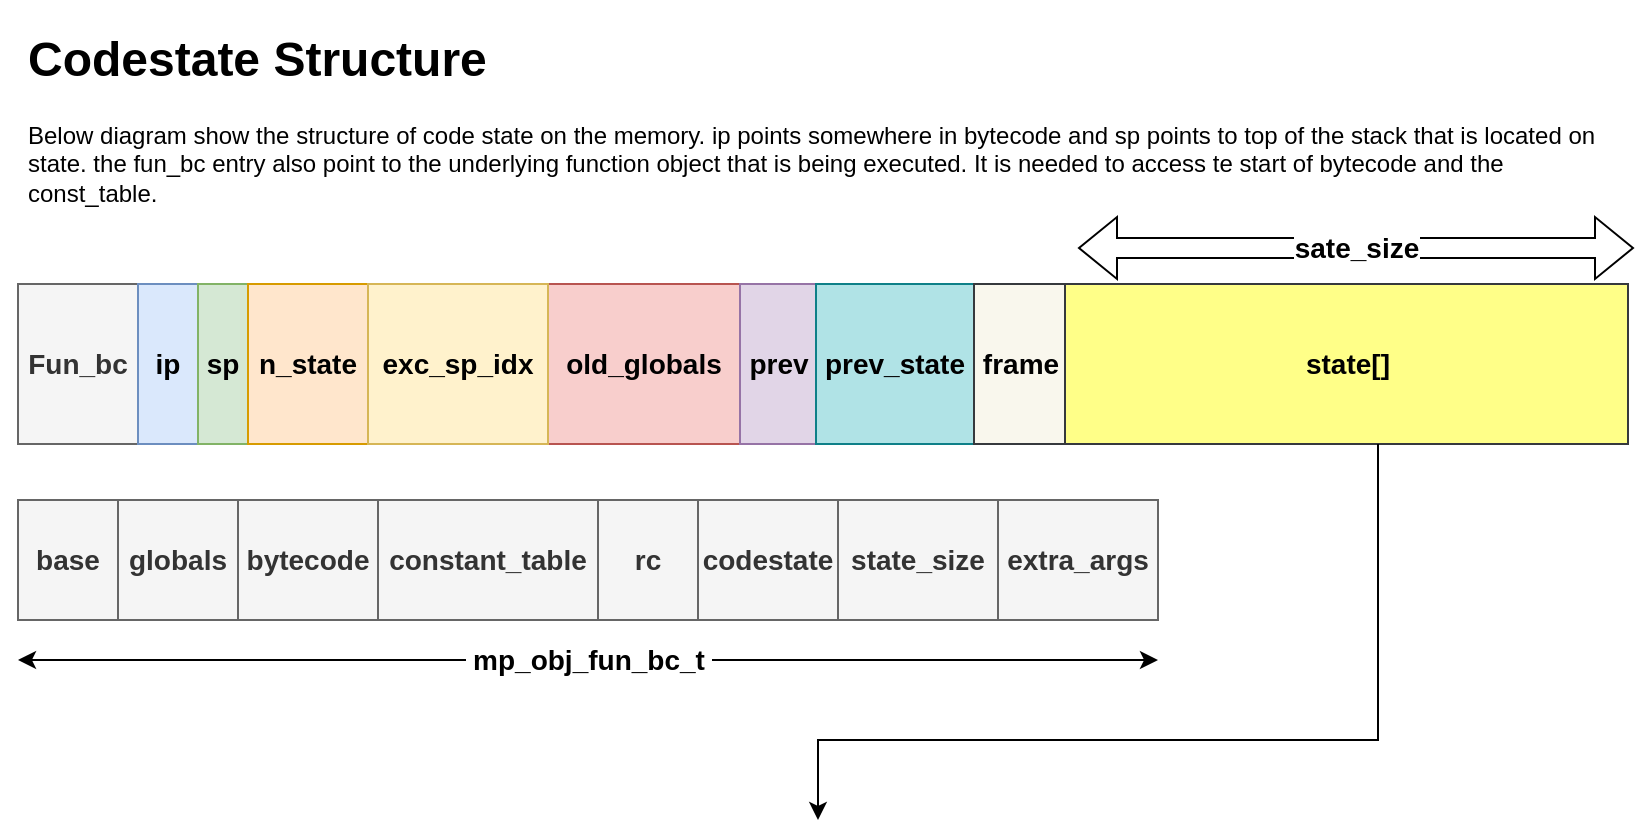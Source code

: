<mxfile version="15.9.4" type="github">
  <diagram id="Xi_2tpuAvu5uZQwvn5Ua" name="Page-1">
    <mxGraphModel dx="914" dy="454" grid="1" gridSize="10" guides="1" tooltips="1" connect="1" arrows="1" fold="1" page="1" pageScale="1" pageWidth="850" pageHeight="1100" math="0" shadow="0">
      <root>
        <mxCell id="0" />
        <mxCell id="1" parent="0" />
        <mxCell id="Hi1VyCGhMOIUi_0tD9En-12" value="&lt;h1&gt;Codestate Structure&lt;br&gt;&lt;/h1&gt;Below diagram show the structure of code state on the memory. ip points somewhere in bytecode and sp points to top of the stack that is located on state. the fun_bc entry also point to the underlying function object that is being executed. It is needed to access te start of bytecode and the const_table." style="text;html=1;strokeColor=none;fillColor=none;spacing=5;spacingTop=-20;whiteSpace=wrap;overflow=hidden;rounded=0;" vertex="1" parent="1">
          <mxGeometry x="30" y="40" width="810" height="100" as="geometry" />
        </mxCell>
        <mxCell id="Hi1VyCGhMOIUi_0tD9En-23" value="" style="group" vertex="1" connectable="0" parent="1">
          <mxGeometry x="30" y="154" width="808" height="98" as="geometry" />
        </mxCell>
        <mxCell id="Hi1VyCGhMOIUi_0tD9En-1" value="Fun_bc" style="rounded=0;whiteSpace=wrap;html=1;fontStyle=1;horizontal=1;verticalAlign=middle;fontSize=14;fillColor=#f5f5f5;fontColor=#333333;strokeColor=#666666;" vertex="1" parent="Hi1VyCGhMOIUi_0tD9En-23">
          <mxGeometry y="18" width="60" height="80" as="geometry" />
        </mxCell>
        <mxCell id="Hi1VyCGhMOIUi_0tD9En-2" value="ip" style="rounded=0;whiteSpace=wrap;html=1;fontStyle=1;horizontal=1;fontSize=14;fillColor=#dae8fc;strokeColor=#6c8ebf;" vertex="1" parent="Hi1VyCGhMOIUi_0tD9En-23">
          <mxGeometry x="60" y="18" width="30" height="80" as="geometry" />
        </mxCell>
        <mxCell id="Hi1VyCGhMOIUi_0tD9En-3" value="sp" style="rounded=0;whiteSpace=wrap;html=1;fontStyle=1;horizontal=1;fontSize=14;fillColor=#d5e8d4;strokeColor=#82b366;" vertex="1" parent="Hi1VyCGhMOIUi_0tD9En-23">
          <mxGeometry x="90" y="18" width="25" height="80" as="geometry" />
        </mxCell>
        <mxCell id="Hi1VyCGhMOIUi_0tD9En-4" value="n_state" style="rounded=0;whiteSpace=wrap;html=1;fontStyle=1;horizontal=1;fontSize=14;fillColor=#ffe6cc;strokeColor=#d79b00;" vertex="1" parent="Hi1VyCGhMOIUi_0tD9En-23">
          <mxGeometry x="115" y="18" width="60" height="80" as="geometry" />
        </mxCell>
        <mxCell id="Hi1VyCGhMOIUi_0tD9En-5" value="&lt;div style=&quot;font-size: 14px;&quot;&gt;old_globals&lt;/div&gt;" style="rounded=0;whiteSpace=wrap;html=1;fontStyle=1;horizontal=1;fontSize=14;fillColor=#f8cecc;strokeColor=#b85450;" vertex="1" parent="Hi1VyCGhMOIUi_0tD9En-23">
          <mxGeometry x="264" y="18" width="98" height="80" as="geometry" />
        </mxCell>
        <mxCell id="Hi1VyCGhMOIUi_0tD9En-6" value="exc_sp_idx" style="rounded=0;whiteSpace=wrap;html=1;fontStyle=1;horizontal=1;fontSize=14;fillColor=#fff2cc;strokeColor=#d6b656;" vertex="1" parent="Hi1VyCGhMOIUi_0tD9En-23">
          <mxGeometry x="175" y="18" width="90" height="80" as="geometry" />
        </mxCell>
        <mxCell id="Hi1VyCGhMOIUi_0tD9En-7" value="prev" style="rounded=0;whiteSpace=wrap;html=1;fontStyle=1;horizontal=1;fontSize=14;fillColor=#e1d5e7;strokeColor=#9673a6;" vertex="1" parent="Hi1VyCGhMOIUi_0tD9En-23">
          <mxGeometry x="361" y="18" width="39" height="80" as="geometry" />
        </mxCell>
        <mxCell id="Hi1VyCGhMOIUi_0tD9En-8" value="&lt;div style=&quot;font-size: 14px;&quot;&gt;prev_state&lt;/div&gt;" style="rounded=0;whiteSpace=wrap;html=1;fontStyle=1;horizontal=1;fontSize=14;fillColor=#b0e3e6;strokeColor=#0e8088;" vertex="1" parent="Hi1VyCGhMOIUi_0tD9En-23">
          <mxGeometry x="399" y="18" width="79" height="80" as="geometry" />
        </mxCell>
        <mxCell id="Hi1VyCGhMOIUi_0tD9En-9" value="frame" style="rounded=0;whiteSpace=wrap;html=1;fontStyle=1;horizontal=1;fontSize=14;fillColor=#f9f7ed;strokeColor=#36393d;" vertex="1" parent="Hi1VyCGhMOIUi_0tD9En-23">
          <mxGeometry x="478" y="18" width="46.5" height="80" as="geometry" />
        </mxCell>
        <mxCell id="Hi1VyCGhMOIUi_0tD9En-10" value="state[]" style="rounded=0;whiteSpace=wrap;html=1;fontStyle=1;horizontal=1;fontSize=14;fillColor=#ffff88;strokeColor=#36393d;" vertex="1" parent="Hi1VyCGhMOIUi_0tD9En-23">
          <mxGeometry x="523.5" y="18" width="281.5" height="80" as="geometry" />
        </mxCell>
        <mxCell id="Hi1VyCGhMOIUi_0tD9En-11" value="sate_size" style="shape=flexArrow;endArrow=classic;startArrow=classic;html=1;rounded=0;fontSize=14;fillColor=default;fontStyle=1" edge="1" parent="Hi1VyCGhMOIUi_0tD9En-23">
          <mxGeometry width="100" height="100" relative="1" as="geometry">
            <mxPoint x="530" as="sourcePoint" />
            <mxPoint x="808" as="targetPoint" />
          </mxGeometry>
        </mxCell>
        <mxCell id="Hi1VyCGhMOIUi_0tD9En-26" value="" style="group" vertex="1" connectable="0" parent="1">
          <mxGeometry x="30" y="280" width="570" height="80" as="geometry" />
        </mxCell>
        <mxCell id="Hi1VyCGhMOIUi_0tD9En-22" value="" style="group;fillColor=#f5f5f5;fontColor=#333333;strokeColor=#666666;" vertex="1" connectable="0" parent="Hi1VyCGhMOIUi_0tD9En-26">
          <mxGeometry width="570" height="60" as="geometry" />
        </mxCell>
        <mxCell id="Hi1VyCGhMOIUi_0tD9En-13" value="base" style="rounded=0;whiteSpace=wrap;html=1;fontSize=14;fontStyle=1;fillColor=#f5f5f5;strokeColor=#666666;fontColor=#333333;" vertex="1" parent="Hi1VyCGhMOIUi_0tD9En-22">
          <mxGeometry width="50" height="60" as="geometry" />
        </mxCell>
        <mxCell id="Hi1VyCGhMOIUi_0tD9En-15" value="globals" style="rounded=0;whiteSpace=wrap;html=1;fontSize=14;fontStyle=1;fillColor=#f5f5f5;fontColor=#333333;strokeColor=#666666;" vertex="1" parent="Hi1VyCGhMOIUi_0tD9En-22">
          <mxGeometry x="50" width="60" height="60" as="geometry" />
        </mxCell>
        <mxCell id="Hi1VyCGhMOIUi_0tD9En-16" value="bytecode" style="rounded=0;whiteSpace=wrap;html=1;fontSize=14;fontStyle=1;fillColor=#f5f5f5;fontColor=#333333;strokeColor=#666666;" vertex="1" parent="Hi1VyCGhMOIUi_0tD9En-22">
          <mxGeometry x="110" width="70" height="60" as="geometry" />
        </mxCell>
        <mxCell id="Hi1VyCGhMOIUi_0tD9En-17" value="constant_table" style="rounded=0;whiteSpace=wrap;html=1;fontSize=14;fontStyle=1;fillColor=#f5f5f5;fontColor=#333333;strokeColor=#666666;" vertex="1" parent="Hi1VyCGhMOIUi_0tD9En-22">
          <mxGeometry x="180" width="110" height="60" as="geometry" />
        </mxCell>
        <mxCell id="Hi1VyCGhMOIUi_0tD9En-18" value="rc" style="rounded=0;whiteSpace=wrap;html=1;fontSize=14;fontStyle=1;fillColor=#f5f5f5;fontColor=#333333;strokeColor=#666666;" vertex="1" parent="Hi1VyCGhMOIUi_0tD9En-22">
          <mxGeometry x="290" width="50" height="60" as="geometry" />
        </mxCell>
        <mxCell id="Hi1VyCGhMOIUi_0tD9En-19" value="codestate" style="rounded=0;whiteSpace=wrap;html=1;fontSize=14;fontStyle=1;fillColor=#f5f5f5;fontColor=#333333;strokeColor=#666666;" vertex="1" parent="Hi1VyCGhMOIUi_0tD9En-22">
          <mxGeometry x="340" width="70" height="60" as="geometry" />
        </mxCell>
        <mxCell id="Hi1VyCGhMOIUi_0tD9En-20" value="state_size" style="rounded=0;whiteSpace=wrap;html=1;fontSize=14;fontStyle=1;fillColor=#f5f5f5;fontColor=#333333;strokeColor=#666666;" vertex="1" parent="Hi1VyCGhMOIUi_0tD9En-22">
          <mxGeometry x="410" width="80" height="60" as="geometry" />
        </mxCell>
        <mxCell id="Hi1VyCGhMOIUi_0tD9En-21" value="extra_args" style="rounded=0;whiteSpace=wrap;html=1;fontSize=14;fontStyle=1;fillColor=#f5f5f5;fontColor=#333333;strokeColor=#666666;" vertex="1" parent="Hi1VyCGhMOIUi_0tD9En-22">
          <mxGeometry x="490" width="80" height="60" as="geometry" />
        </mxCell>
        <mxCell id="Hi1VyCGhMOIUi_0tD9En-24" value="" style="endArrow=classic;startArrow=classic;html=1;rounded=0;fontSize=14;" edge="1" parent="Hi1VyCGhMOIUi_0tD9En-26">
          <mxGeometry width="50" height="50" relative="1" as="geometry">
            <mxPoint y="80" as="sourcePoint" />
            <mxPoint x="570" y="80" as="targetPoint" />
          </mxGeometry>
        </mxCell>
        <mxCell id="Hi1VyCGhMOIUi_0tD9En-25" value="&amp;nbsp;mp_obj_fun_bc_t&amp;nbsp; " style="edgeLabel;html=1;align=center;verticalAlign=middle;resizable=0;points=[];fontSize=14;fontStyle=1" vertex="1" connectable="0" parent="Hi1VyCGhMOIUi_0tD9En-24">
          <mxGeometry x="0.031" relative="1" as="geometry">
            <mxPoint x="-9" as="offset" />
          </mxGeometry>
        </mxCell>
        <mxCell id="Hi1VyCGhMOIUi_0tD9En-29" style="edgeStyle=orthogonalEdgeStyle;rounded=0;orthogonalLoop=1;jettySize=auto;html=1;fontSize=14;" edge="1" parent="1" source="Hi1VyCGhMOIUi_0tD9En-10">
          <mxGeometry relative="1" as="geometry">
            <mxPoint x="430" y="440" as="targetPoint" />
            <Array as="points">
              <mxPoint x="710" y="400" />
              <mxPoint x="430" y="400" />
            </Array>
          </mxGeometry>
        </mxCell>
      </root>
    </mxGraphModel>
  </diagram>
</mxfile>
